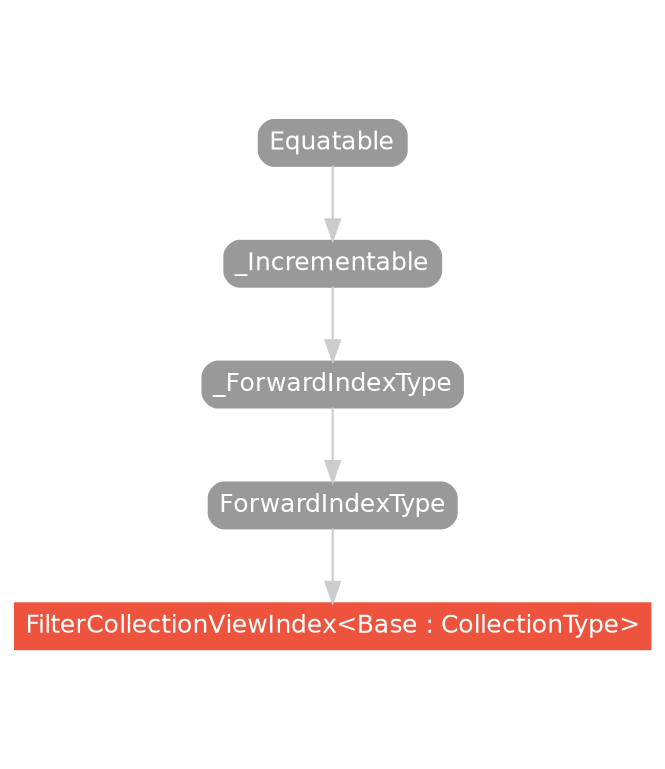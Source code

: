 strict digraph "FilterCollectionViewIndex<Base : CollectionType> - Type Hierarchy - SwiftDoc.org" {
    pad="0.1,0.8"
    node [shape=box, style="filled,rounded", color="#999999", fillcolor="#999999", fontcolor=white, fontname=Helvetica, fontnames="Helvetica,sansserif", fontsize=12, margin="0.07,0.05", height="0.3"]
    edge [color="#cccccc"]
    "Equatable" [URL="/protocol/Equatable/"]
    "FilterCollectionViewIndex<Base : CollectionType>" [URL="/type/FilterCollectionViewIndex/", style="filled", fillcolor="#ee543d", color="#ee543d"]
    "ForwardIndexType" [URL="/protocol/ForwardIndexType/"]
    "_ForwardIndexType" [URL="/protocol/_ForwardIndexType/"]
    "_Incrementable" [URL="/protocol/_Incrementable/"]    "ForwardIndexType" -> "FilterCollectionViewIndex<Base : CollectionType>"
    "_ForwardIndexType" -> "ForwardIndexType"
    "_Incrementable" -> "_ForwardIndexType"
    "Equatable" -> "_Incrementable"
    subgraph Types {
        rank = max; "FilterCollectionViewIndex<Base : CollectionType>";
    }
}